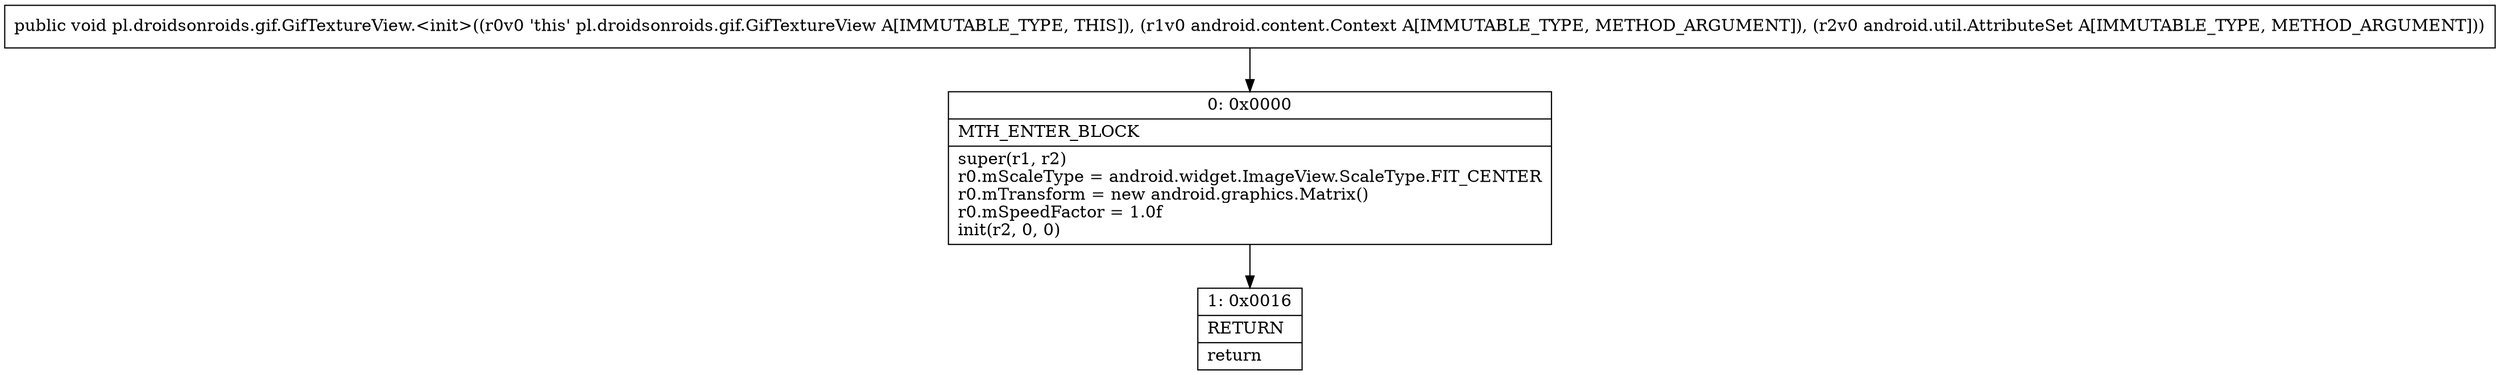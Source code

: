 digraph "CFG forpl.droidsonroids.gif.GifTextureView.\<init\>(Landroid\/content\/Context;Landroid\/util\/AttributeSet;)V" {
Node_0 [shape=record,label="{0\:\ 0x0000|MTH_ENTER_BLOCK\l|super(r1, r2)\lr0.mScaleType = android.widget.ImageView.ScaleType.FIT_CENTER\lr0.mTransform = new android.graphics.Matrix()\lr0.mSpeedFactor = 1.0f\linit(r2, 0, 0)\l}"];
Node_1 [shape=record,label="{1\:\ 0x0016|RETURN\l|return\l}"];
MethodNode[shape=record,label="{public void pl.droidsonroids.gif.GifTextureView.\<init\>((r0v0 'this' pl.droidsonroids.gif.GifTextureView A[IMMUTABLE_TYPE, THIS]), (r1v0 android.content.Context A[IMMUTABLE_TYPE, METHOD_ARGUMENT]), (r2v0 android.util.AttributeSet A[IMMUTABLE_TYPE, METHOD_ARGUMENT])) }"];
MethodNode -> Node_0;
Node_0 -> Node_1;
}


